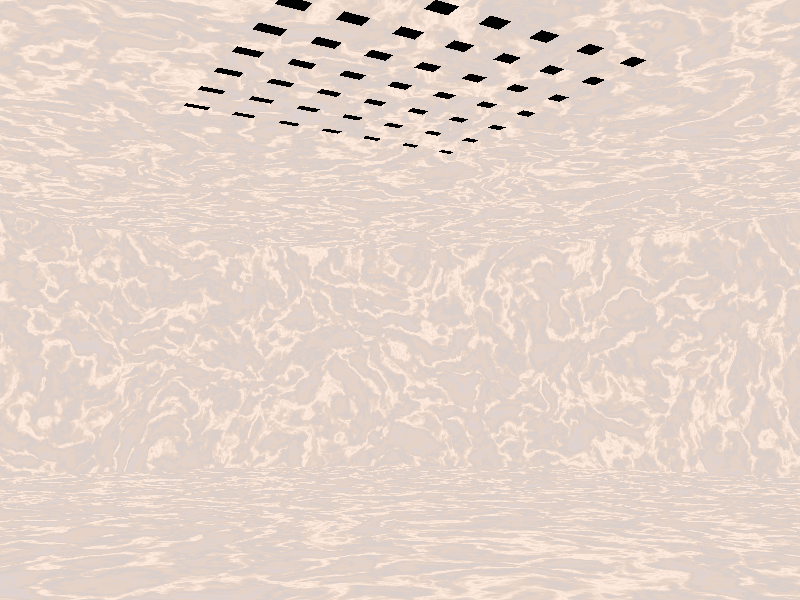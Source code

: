 #include "colors.inc"               
#include "stones1.inc"
                         
#declare room_height = 2;             
#declare hole_size = 0.15;
        
global_settings        
{
	ambient_light 0
	radiosity { 
		brightness 2.0 
		count 100
	} 
}
                       
#declare grid = 
union
{
	#declare xx = -3;
	#while (xx < 3.1)
		#declare yy = -3;
		#while (yy < 3.1)
			box { <-hole_size, room_height - 0.2, -hole_size>, 
					<hole_size, room_height + 0.2, hole_size> 
				translate <xx * 0.5, 0, yy * 0.5>	
			}
			#declare yy = yy + 1;
		#end
		#declare xx = xx + 1;
	#end                    
	scale <0.5,1,0.5>
}
                                 
#declare cylinderA = cylinder { <0,0,0>,<0,room_height,0>, 4 };
                                 
#declare hollow_cylinder =
difference
{
	object { cylinderA scale 1.02 }
	object { cylinderA }
}
            
#declare roomBox = 
difference
{
	object { hollow_cylinder }
	object { grid }
}                  
                                                
object { 
	roomBox 
	texture 
	{ 
		T_Grnt11 
		finish { diffuse 1.0 ambient 0.0 }  		
	}
}                          

#declare weirdo = 
union
{
	sphere { <0,0,0> 1 } 
	#declare n1 = 0;
	#while (n1 < 64)
		sphere { <0,0,0> 1 scale 0.2 translate y*0.9 
			rotate <n1 * 7, n1*17, n1*27>          
		} 
		#declare n1 = n1 + 1;
	#end         
	translate y*1
}

/*object
{
	weirdo
	scale 0.8
	pigment { color rgb<1,1,1> }
	finish { diffuse 0.7 reflection 0.3 }
	
} 
*/

light_source 
{
	<0,room_height + 2.0,0>
	color White * 1.0
	area_light <0.3,0,0>, <0,0,0.3>, 10, 10
	adaptive 1
	jitter 
	circular
}

camera {
	location  < -3.8,0.5,0 >
	direction < 0,0,1.4>
	up        < 0.0, 1.0, 0.0>
	right     < 1.333, 0.0, 0.0>
	look_at   < 0, 1, 0 >
	rotate y*30
}

